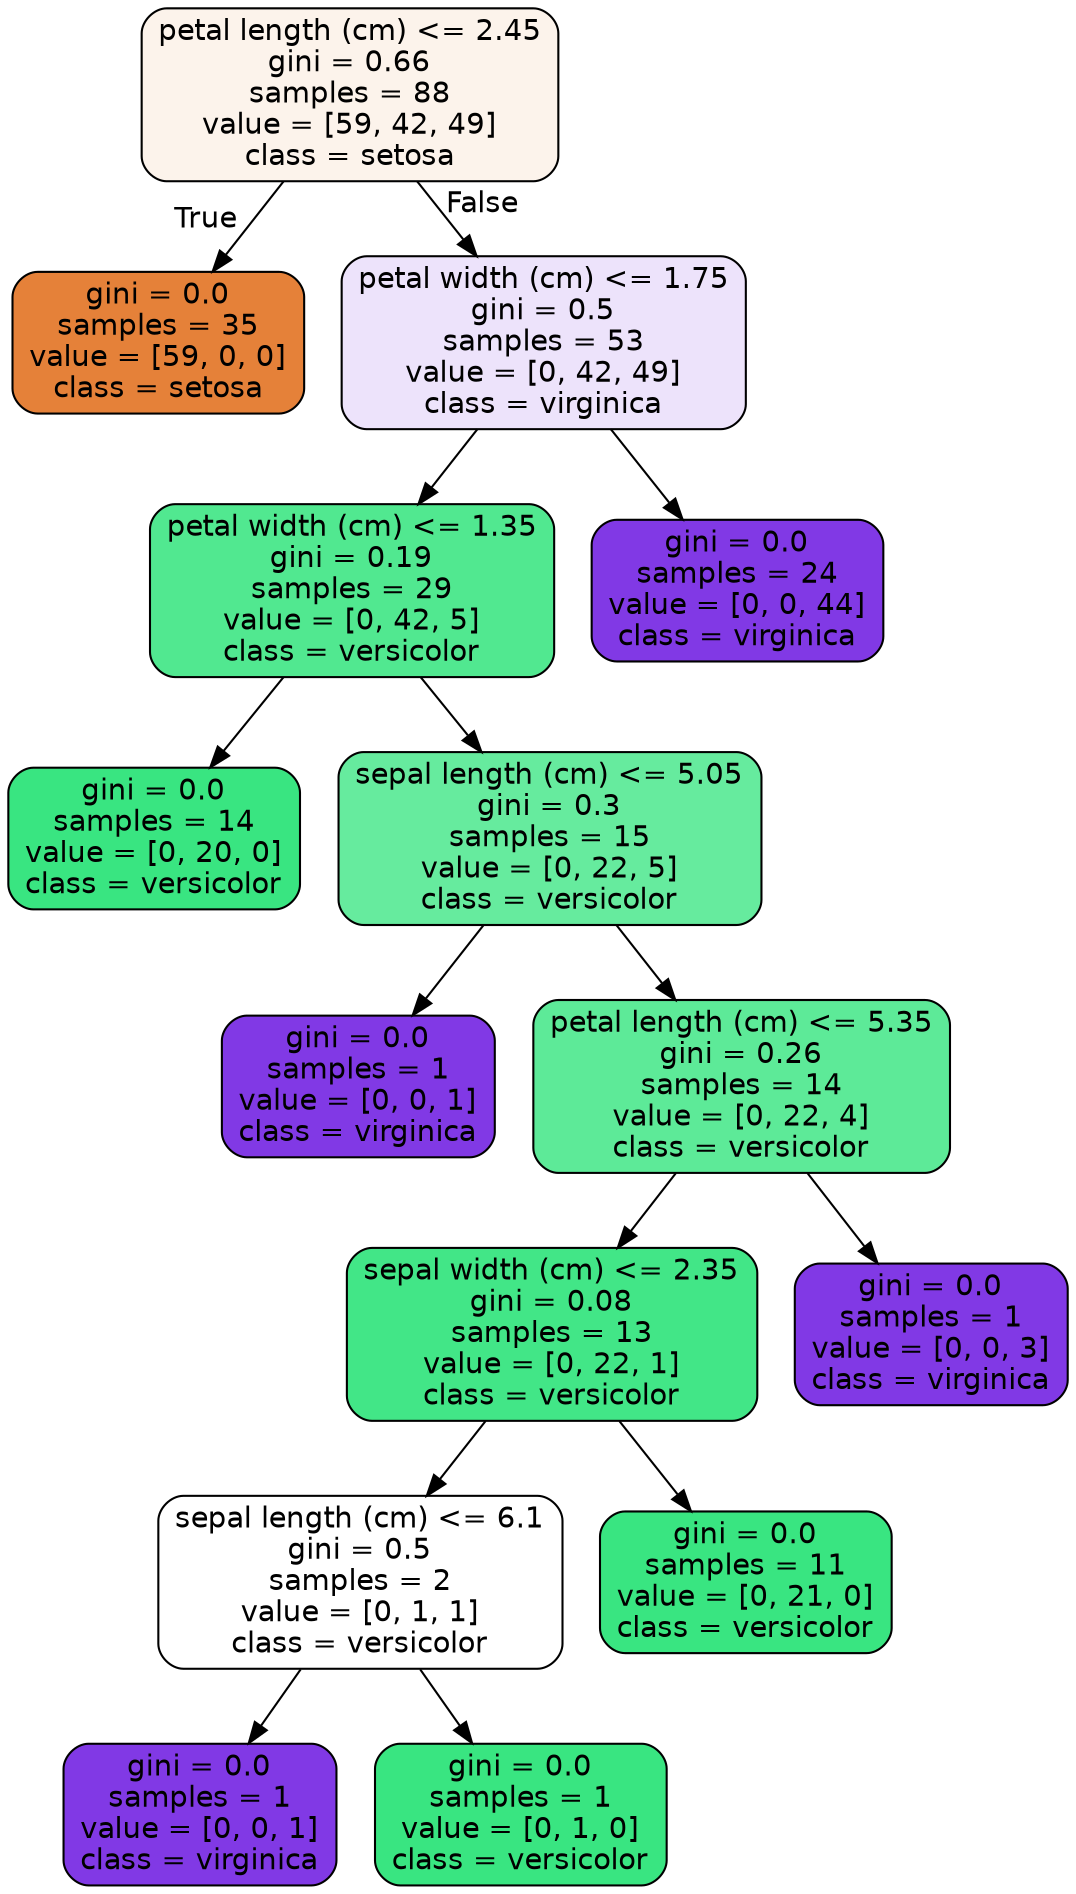 digraph Tree {
node [shape=box, style="filled, rounded", color="black", fontname="helvetica"] ;
edge [fontname="helvetica"] ;
0 [label="petal length (cm) <= 2.45\ngini = 0.66\nsamples = 88\nvalue = [59, 42, 49]\nclass = setosa", fillcolor="#fcf3eb"] ;
1 [label="gini = 0.0\nsamples = 35\nvalue = [59, 0, 0]\nclass = setosa", fillcolor="#e58139"] ;
0 -> 1 [labeldistance=2.5, labelangle=45, headlabel="True"] ;
2 [label="petal width (cm) <= 1.75\ngini = 0.5\nsamples = 53\nvalue = [0, 42, 49]\nclass = virginica", fillcolor="#ede3fb"] ;
0 -> 2 [labeldistance=2.5, labelangle=-45, headlabel="False"] ;
3 [label="petal width (cm) <= 1.35\ngini = 0.19\nsamples = 29\nvalue = [0, 42, 5]\nclass = versicolor", fillcolor="#51e890"] ;
2 -> 3 ;
4 [label="gini = 0.0\nsamples = 14\nvalue = [0, 20, 0]\nclass = versicolor", fillcolor="#39e581"] ;
3 -> 4 ;
5 [label="sepal length (cm) <= 5.05\ngini = 0.3\nsamples = 15\nvalue = [0, 22, 5]\nclass = versicolor", fillcolor="#66eb9e"] ;
3 -> 5 ;
6 [label="gini = 0.0\nsamples = 1\nvalue = [0, 0, 1]\nclass = virginica", fillcolor="#8139e5"] ;
5 -> 6 ;
7 [label="petal length (cm) <= 5.35\ngini = 0.26\nsamples = 14\nvalue = [0, 22, 4]\nclass = versicolor", fillcolor="#5dea98"] ;
5 -> 7 ;
8 [label="sepal width (cm) <= 2.35\ngini = 0.08\nsamples = 13\nvalue = [0, 22, 1]\nclass = versicolor", fillcolor="#42e687"] ;
7 -> 8 ;
9 [label="sepal length (cm) <= 6.1\ngini = 0.5\nsamples = 2\nvalue = [0, 1, 1]\nclass = versicolor", fillcolor="#ffffff"] ;
8 -> 9 ;
10 [label="gini = 0.0\nsamples = 1\nvalue = [0, 0, 1]\nclass = virginica", fillcolor="#8139e5"] ;
9 -> 10 ;
11 [label="gini = 0.0\nsamples = 1\nvalue = [0, 1, 0]\nclass = versicolor", fillcolor="#39e581"] ;
9 -> 11 ;
12 [label="gini = 0.0\nsamples = 11\nvalue = [0, 21, 0]\nclass = versicolor", fillcolor="#39e581"] ;
8 -> 12 ;
13 [label="gini = 0.0\nsamples = 1\nvalue = [0, 0, 3]\nclass = virginica", fillcolor="#8139e5"] ;
7 -> 13 ;
14 [label="gini = 0.0\nsamples = 24\nvalue = [0, 0, 44]\nclass = virginica", fillcolor="#8139e5"] ;
2 -> 14 ;
}
